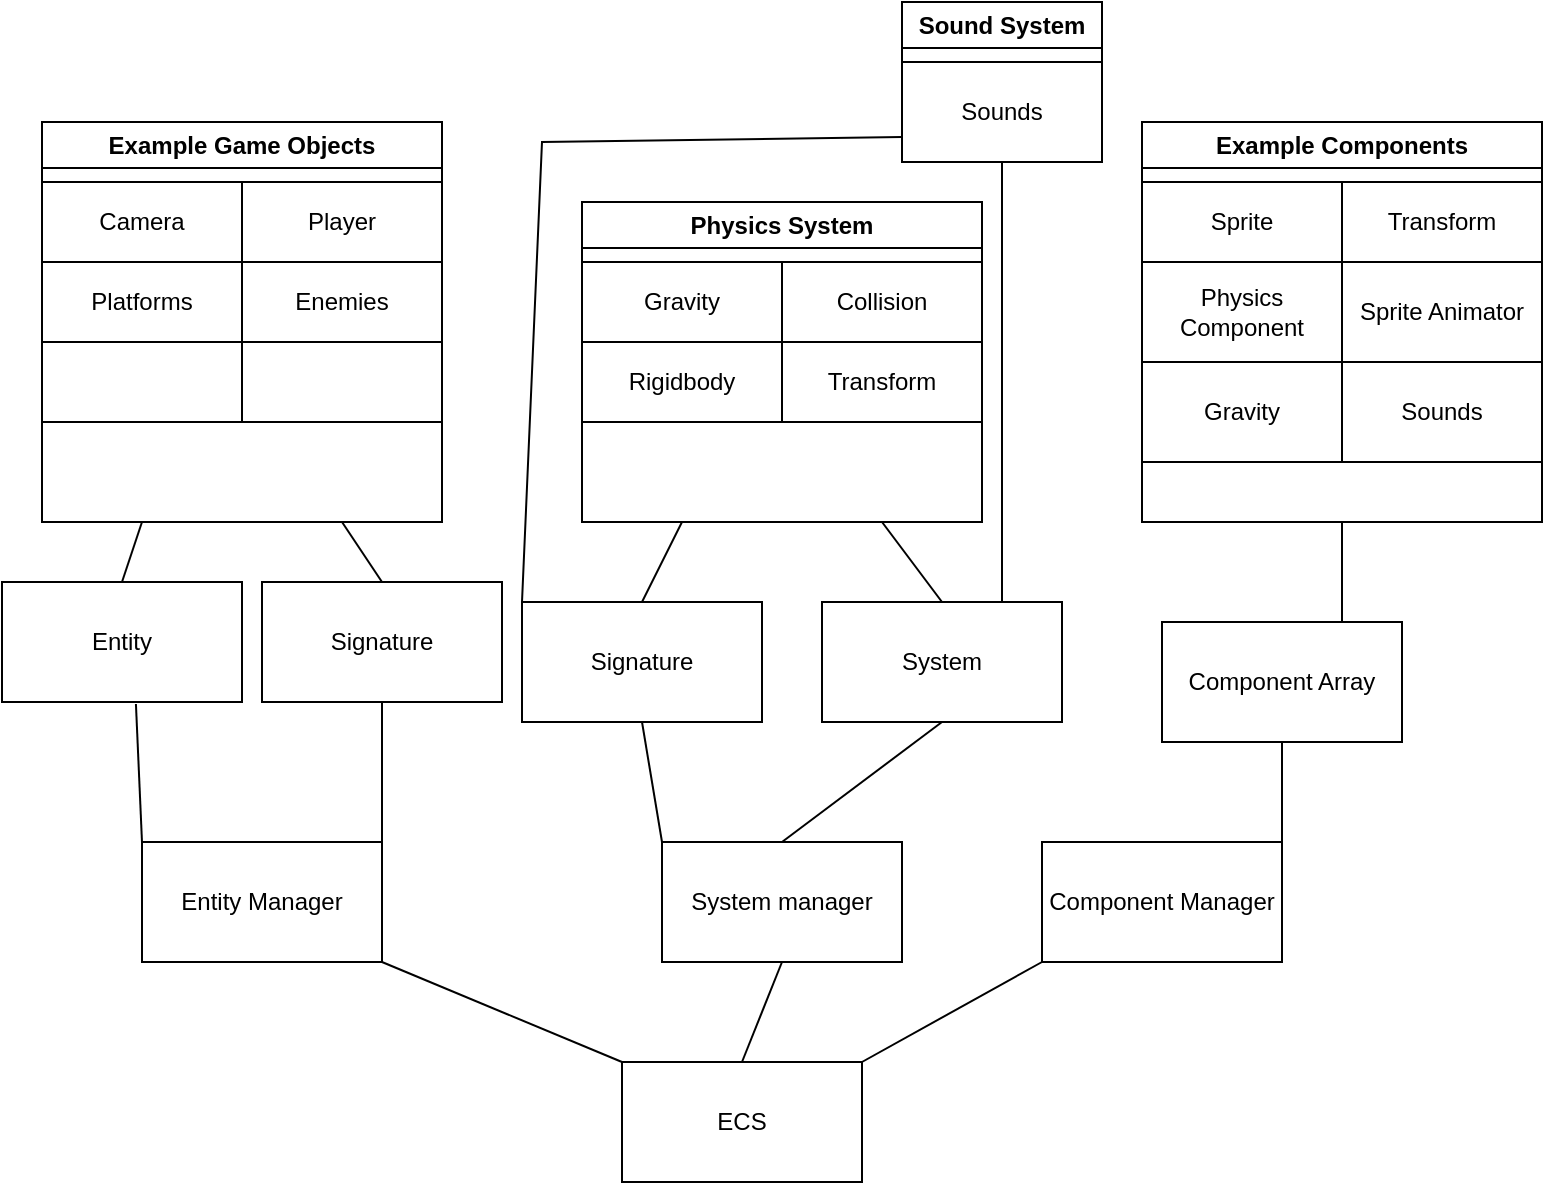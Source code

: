 <mxfile version="20.5.3" type="device"><diagram id="moJ4l6oVVvMT5L2qZ51y" name="Page-1"><mxGraphModel dx="1375" dy="882" grid="1" gridSize="10" guides="1" tooltips="1" connect="1" arrows="1" fold="1" page="1" pageScale="1" pageWidth="827" pageHeight="1169" math="0" shadow="0"><root><mxCell id="0"/><mxCell id="1" parent="0"/><mxCell id="G1KhrdnInBnfqXwTBMph-1" value="ECS" style="rounded=0;whiteSpace=wrap;html=1;" vertex="1" parent="1"><mxGeometry x="350" y="940" width="120" height="60" as="geometry"/></mxCell><mxCell id="G1KhrdnInBnfqXwTBMph-2" value="System manager" style="whiteSpace=wrap;html=1;" vertex="1" parent="1"><mxGeometry x="370" y="830" width="120" height="60" as="geometry"/></mxCell><mxCell id="G1KhrdnInBnfqXwTBMph-3" value="Entity Manager" style="whiteSpace=wrap;html=1;" vertex="1" parent="1"><mxGeometry x="110" y="830" width="120" height="60" as="geometry"/></mxCell><mxCell id="G1KhrdnInBnfqXwTBMph-4" value="Component Manager" style="whiteSpace=wrap;html=1;" vertex="1" parent="1"><mxGeometry x="560" y="830" width="120" height="60" as="geometry"/></mxCell><mxCell id="G1KhrdnInBnfqXwTBMph-5" value="System" style="whiteSpace=wrap;html=1;" vertex="1" parent="1"><mxGeometry x="450" y="710" width="120" height="60" as="geometry"/></mxCell><mxCell id="G1KhrdnInBnfqXwTBMph-11" value="" style="endArrow=none;html=1;rounded=0;exitX=0.5;exitY=0;exitDx=0;exitDy=0;entryX=0.5;entryY=1;entryDx=0;entryDy=0;" edge="1" parent="1" source="G1KhrdnInBnfqXwTBMph-1" target="G1KhrdnInBnfqXwTBMph-2"><mxGeometry width="50" height="50" relative="1" as="geometry"><mxPoint x="410" y="1030" as="sourcePoint"/><mxPoint x="460" y="980" as="targetPoint"/></mxGeometry></mxCell><mxCell id="G1KhrdnInBnfqXwTBMph-12" value="" style="endArrow=none;html=1;rounded=0;exitX=0.5;exitY=0;exitDx=0;exitDy=0;entryX=0.5;entryY=1;entryDx=0;entryDy=0;" edge="1" parent="1" source="G1KhrdnInBnfqXwTBMph-2" target="G1KhrdnInBnfqXwTBMph-5"><mxGeometry width="50" height="50" relative="1" as="geometry"><mxPoint x="410" y="1030" as="sourcePoint"/><mxPoint x="460" y="980" as="targetPoint"/></mxGeometry></mxCell><mxCell id="G1KhrdnInBnfqXwTBMph-13" value="" style="endArrow=none;html=1;rounded=0;exitX=0;exitY=0;exitDx=0;exitDy=0;entryX=1;entryY=1;entryDx=0;entryDy=0;" edge="1" parent="1" source="G1KhrdnInBnfqXwTBMph-1" target="G1KhrdnInBnfqXwTBMph-3"><mxGeometry width="50" height="50" relative="1" as="geometry"><mxPoint x="410" y="1030" as="sourcePoint"/><mxPoint x="460" y="980" as="targetPoint"/></mxGeometry></mxCell><mxCell id="G1KhrdnInBnfqXwTBMph-14" value="" style="endArrow=none;html=1;rounded=0;exitX=1;exitY=0;exitDx=0;exitDy=0;entryX=0;entryY=1;entryDx=0;entryDy=0;" edge="1" parent="1" source="G1KhrdnInBnfqXwTBMph-1" target="G1KhrdnInBnfqXwTBMph-4"><mxGeometry width="50" height="50" relative="1" as="geometry"><mxPoint x="410" y="1030" as="sourcePoint"/><mxPoint x="460" y="980" as="targetPoint"/></mxGeometry></mxCell><mxCell id="G1KhrdnInBnfqXwTBMph-15" value="Entity" style="whiteSpace=wrap;html=1;" vertex="1" parent="1"><mxGeometry x="40" y="700" width="120" height="60" as="geometry"/></mxCell><mxCell id="G1KhrdnInBnfqXwTBMph-16" value="" style="endArrow=none;html=1;rounded=0;exitX=0;exitY=0;exitDx=0;exitDy=0;entryX=0.558;entryY=1.017;entryDx=0;entryDy=0;entryPerimeter=0;" edge="1" parent="1" source="G1KhrdnInBnfqXwTBMph-3" target="G1KhrdnInBnfqXwTBMph-15"><mxGeometry width="50" height="50" relative="1" as="geometry"><mxPoint x="410" y="1030" as="sourcePoint"/><mxPoint x="460" y="980" as="targetPoint"/></mxGeometry></mxCell><mxCell id="G1KhrdnInBnfqXwTBMph-17" value="Signature" style="whiteSpace=wrap;html=1;" vertex="1" parent="1"><mxGeometry x="170" y="700" width="120" height="60" as="geometry"/></mxCell><mxCell id="G1KhrdnInBnfqXwTBMph-18" value="" style="endArrow=none;html=1;rounded=0;exitX=1;exitY=0;exitDx=0;exitDy=0;entryX=0.5;entryY=1;entryDx=0;entryDy=0;" edge="1" parent="1" source="G1KhrdnInBnfqXwTBMph-3" target="G1KhrdnInBnfqXwTBMph-17"><mxGeometry width="50" height="50" relative="1" as="geometry"><mxPoint x="410" y="1030" as="sourcePoint"/><mxPoint x="460" y="980" as="targetPoint"/></mxGeometry></mxCell><mxCell id="G1KhrdnInBnfqXwTBMph-19" value="Component Array" style="whiteSpace=wrap;html=1;" vertex="1" parent="1"><mxGeometry x="620" y="720" width="120" height="60" as="geometry"/></mxCell><mxCell id="G1KhrdnInBnfqXwTBMph-21" value="" style="endArrow=none;html=1;rounded=0;exitX=1;exitY=0;exitDx=0;exitDy=0;entryX=0.5;entryY=1;entryDx=0;entryDy=0;" edge="1" parent="1" source="G1KhrdnInBnfqXwTBMph-4" target="G1KhrdnInBnfqXwTBMph-19"><mxGeometry width="50" height="50" relative="1" as="geometry"><mxPoint x="410" y="1030" as="sourcePoint"/><mxPoint x="460" y="980" as="targetPoint"/></mxGeometry></mxCell><mxCell id="G1KhrdnInBnfqXwTBMph-25" value="Signature" style="whiteSpace=wrap;html=1;" vertex="1" parent="1"><mxGeometry x="300" y="710" width="120" height="60" as="geometry"/></mxCell><mxCell id="G1KhrdnInBnfqXwTBMph-26" value="" style="endArrow=none;html=1;rounded=0;entryX=0.5;entryY=0;entryDx=0;entryDy=0;exitX=0.75;exitY=1;exitDx=0;exitDy=0;" edge="1" parent="1" source="G1KhrdnInBnfqXwTBMph-55" target="G1KhrdnInBnfqXwTBMph-5"><mxGeometry width="50" height="50" relative="1" as="geometry"><mxPoint x="440" y="670" as="sourcePoint"/><mxPoint x="440" y="560" as="targetPoint"/></mxGeometry></mxCell><mxCell id="G1KhrdnInBnfqXwTBMph-27" value="" style="endArrow=none;html=1;rounded=0;entryX=0.5;entryY=1;entryDx=0;entryDy=0;exitX=0;exitY=0;exitDx=0;exitDy=0;" edge="1" parent="1" source="G1KhrdnInBnfqXwTBMph-2" target="G1KhrdnInBnfqXwTBMph-25"><mxGeometry width="50" height="50" relative="1" as="geometry"><mxPoint x="220" y="690" as="sourcePoint"/><mxPoint x="270" y="640" as="targetPoint"/></mxGeometry></mxCell><mxCell id="G1KhrdnInBnfqXwTBMph-28" value="" style="endArrow=none;html=1;rounded=0;entryX=0.5;entryY=0;entryDx=0;entryDy=0;exitX=0.25;exitY=1;exitDx=0;exitDy=0;" edge="1" parent="1" source="G1KhrdnInBnfqXwTBMph-55" target="G1KhrdnInBnfqXwTBMph-25"><mxGeometry width="50" height="50" relative="1" as="geometry"><mxPoint x="410" y="670" as="sourcePoint"/><mxPoint x="440" y="560" as="targetPoint"/></mxGeometry></mxCell><mxCell id="G1KhrdnInBnfqXwTBMph-30" value="" style="endArrow=none;html=1;rounded=0;entryX=0.5;entryY=0;entryDx=0;entryDy=0;exitX=0.25;exitY=1;exitDx=0;exitDy=0;" edge="1" parent="1" source="G1KhrdnInBnfqXwTBMph-39" target="G1KhrdnInBnfqXwTBMph-15"><mxGeometry width="50" height="50" relative="1" as="geometry"><mxPoint x="138.182" y="637" as="sourcePoint"/><mxPoint x="440" y="560" as="targetPoint"/></mxGeometry></mxCell><mxCell id="G1KhrdnInBnfqXwTBMph-31" value="" style="endArrow=none;html=1;rounded=0;exitX=0.5;exitY=0;exitDx=0;exitDy=0;entryX=0.75;entryY=1;entryDx=0;entryDy=0;" edge="1" parent="1" source="G1KhrdnInBnfqXwTBMph-17" target="G1KhrdnInBnfqXwTBMph-39"><mxGeometry width="50" height="50" relative="1" as="geometry"><mxPoint x="390" y="610" as="sourcePoint"/><mxPoint x="190" y="660" as="targetPoint"/></mxGeometry></mxCell><mxCell id="G1KhrdnInBnfqXwTBMph-39" value="Example Game Objects" style="swimlane;whiteSpace=wrap;html=1;" vertex="1" parent="1"><mxGeometry x="60" y="470" width="200" height="200" as="geometry"/></mxCell><mxCell id="G1KhrdnInBnfqXwTBMph-34" value="Camera" style="whiteSpace=wrap;html=1;" vertex="1" parent="G1KhrdnInBnfqXwTBMph-39"><mxGeometry y="30" width="100" height="40" as="geometry"/></mxCell><mxCell id="G1KhrdnInBnfqXwTBMph-35" value="Player" style="whiteSpace=wrap;html=1;" vertex="1" parent="G1KhrdnInBnfqXwTBMph-39"><mxGeometry x="100" y="30" width="100" height="40" as="geometry"/></mxCell><mxCell id="G1KhrdnInBnfqXwTBMph-41" value="Platforms" style="whiteSpace=wrap;html=1;" vertex="1" parent="G1KhrdnInBnfqXwTBMph-39"><mxGeometry y="70" width="100" height="40" as="geometry"/></mxCell><mxCell id="G1KhrdnInBnfqXwTBMph-42" value="Enemies" style="whiteSpace=wrap;html=1;" vertex="1" parent="G1KhrdnInBnfqXwTBMph-39"><mxGeometry x="100" y="70" width="100" height="40" as="geometry"/></mxCell><mxCell id="G1KhrdnInBnfqXwTBMph-43" value="" style="whiteSpace=wrap;html=1;" vertex="1" parent="G1KhrdnInBnfqXwTBMph-39"><mxGeometry y="110" width="100" height="40" as="geometry"/></mxCell><mxCell id="G1KhrdnInBnfqXwTBMph-44" value="" style="whiteSpace=wrap;html=1;" vertex="1" parent="G1KhrdnInBnfqXwTBMph-39"><mxGeometry x="100" y="110" width="100" height="40" as="geometry"/></mxCell><mxCell id="G1KhrdnInBnfqXwTBMph-53" value="Example Components" style="swimlane;whiteSpace=wrap;html=1;" vertex="1" parent="1"><mxGeometry x="610" y="470" width="200" height="200" as="geometry"/></mxCell><mxCell id="G1KhrdnInBnfqXwTBMph-50" value="Sprite" style="whiteSpace=wrap;html=1;" vertex="1" parent="G1KhrdnInBnfqXwTBMph-53"><mxGeometry y="30" width="100" height="40" as="geometry"/></mxCell><mxCell id="G1KhrdnInBnfqXwTBMph-52" value="Transform" style="whiteSpace=wrap;html=1;" vertex="1" parent="G1KhrdnInBnfqXwTBMph-53"><mxGeometry x="100" y="30" width="100" height="40" as="geometry"/></mxCell><mxCell id="G1KhrdnInBnfqXwTBMph-48" value="Sprite Animator" style="whiteSpace=wrap;html=1;" vertex="1" parent="G1KhrdnInBnfqXwTBMph-53"><mxGeometry x="100" y="70" width="100" height="50" as="geometry"/></mxCell><mxCell id="G1KhrdnInBnfqXwTBMph-22" value="Physics Component" style="whiteSpace=wrap;html=1;" vertex="1" parent="G1KhrdnInBnfqXwTBMph-53"><mxGeometry y="70" width="100" height="50" as="geometry"/></mxCell><mxCell id="G1KhrdnInBnfqXwTBMph-61" value="Gravity" style="whiteSpace=wrap;html=1;" vertex="1" parent="G1KhrdnInBnfqXwTBMph-53"><mxGeometry y="120" width="100" height="50" as="geometry"/></mxCell><mxCell id="G1KhrdnInBnfqXwTBMph-63" value="Sounds" style="whiteSpace=wrap;html=1;" vertex="1" parent="G1KhrdnInBnfqXwTBMph-53"><mxGeometry x="100" y="120" width="100" height="50" as="geometry"/></mxCell><mxCell id="G1KhrdnInBnfqXwTBMph-54" value="" style="endArrow=none;html=1;rounded=0;entryX=0.5;entryY=1;entryDx=0;entryDy=0;exitX=0.75;exitY=0;exitDx=0;exitDy=0;" edge="1" parent="1" source="G1KhrdnInBnfqXwTBMph-19" target="G1KhrdnInBnfqXwTBMph-53"><mxGeometry width="50" height="50" relative="1" as="geometry"><mxPoint x="390" y="610" as="sourcePoint"/><mxPoint x="440" y="560" as="targetPoint"/></mxGeometry></mxCell><mxCell id="G1KhrdnInBnfqXwTBMph-55" value="Physics System" style="swimlane;whiteSpace=wrap;html=1;" vertex="1" parent="1"><mxGeometry x="330" y="510" width="200" height="160" as="geometry"/></mxCell><mxCell id="G1KhrdnInBnfqXwTBMph-45" value="Gravity" style="whiteSpace=wrap;html=1;" vertex="1" parent="G1KhrdnInBnfqXwTBMph-55"><mxGeometry y="30" width="100" height="40" as="geometry"/></mxCell><mxCell id="G1KhrdnInBnfqXwTBMph-46" value="Collision" style="whiteSpace=wrap;html=1;" vertex="1" parent="G1KhrdnInBnfqXwTBMph-55"><mxGeometry x="100" y="30" width="100" height="40" as="geometry"/></mxCell><mxCell id="G1KhrdnInBnfqXwTBMph-57" value="Transform" style="whiteSpace=wrap;html=1;" vertex="1" parent="G1KhrdnInBnfqXwTBMph-55"><mxGeometry x="100" y="70" width="100" height="40" as="geometry"/></mxCell><mxCell id="G1KhrdnInBnfqXwTBMph-59" value="Rigidbody" style="whiteSpace=wrap;html=1;" vertex="1" parent="G1KhrdnInBnfqXwTBMph-55"><mxGeometry y="70" width="100" height="40" as="geometry"/></mxCell><mxCell id="G1KhrdnInBnfqXwTBMph-64" value="" style="endArrow=none;html=1;rounded=0;exitX=0.75;exitY=0;exitDx=0;exitDy=0;entryX=0.5;entryY=1;entryDx=0;entryDy=0;" edge="1" parent="1" source="G1KhrdnInBnfqXwTBMph-5" target="G1KhrdnInBnfqXwTBMph-65"><mxGeometry width="50" height="50" relative="1" as="geometry"><mxPoint x="520" y="620" as="sourcePoint"/><mxPoint x="545" y="420" as="targetPoint"/></mxGeometry></mxCell><mxCell id="G1KhrdnInBnfqXwTBMph-65" value="Sound System" style="swimlane;whiteSpace=wrap;html=1;" vertex="1" parent="1"><mxGeometry x="490" y="410" width="100" height="80" as="geometry"/></mxCell><mxCell id="G1KhrdnInBnfqXwTBMph-66" value="Sounds" style="whiteSpace=wrap;html=1;" vertex="1" parent="G1KhrdnInBnfqXwTBMph-65"><mxGeometry y="30" width="100" height="50" as="geometry"/></mxCell><mxCell id="G1KhrdnInBnfqXwTBMph-68" value="" style="endArrow=none;html=1;rounded=0;exitX=0;exitY=0;exitDx=0;exitDy=0;entryX=0;entryY=0.75;entryDx=0;entryDy=0;" edge="1" parent="1" source="G1KhrdnInBnfqXwTBMph-25" target="G1KhrdnInBnfqXwTBMph-66"><mxGeometry width="50" height="50" relative="1" as="geometry"><mxPoint x="350" y="400" as="sourcePoint"/><mxPoint x="400" y="350" as="targetPoint"/><Array as="points"><mxPoint x="310" y="480"/></Array></mxGeometry></mxCell></root></mxGraphModel></diagram></mxfile>